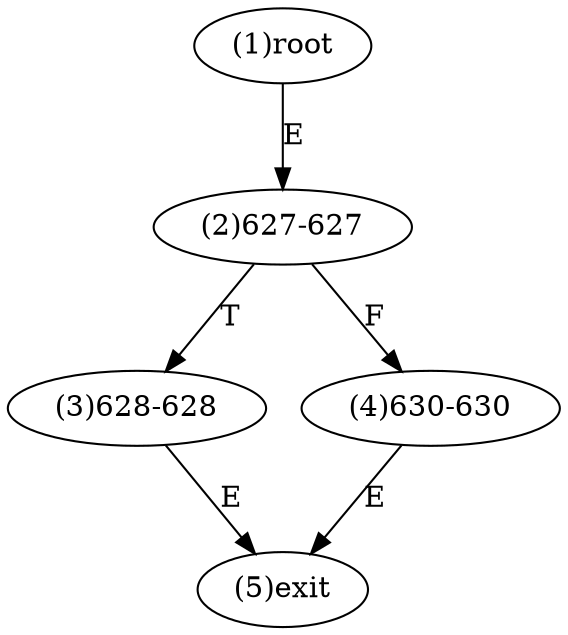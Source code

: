 digraph "" { 
1[ label="(1)root"];
2[ label="(2)627-627"];
3[ label="(3)628-628"];
4[ label="(4)630-630"];
5[ label="(5)exit"];
1->2[ label="E"];
2->4[ label="F"];
2->3[ label="T"];
3->5[ label="E"];
4->5[ label="E"];
}